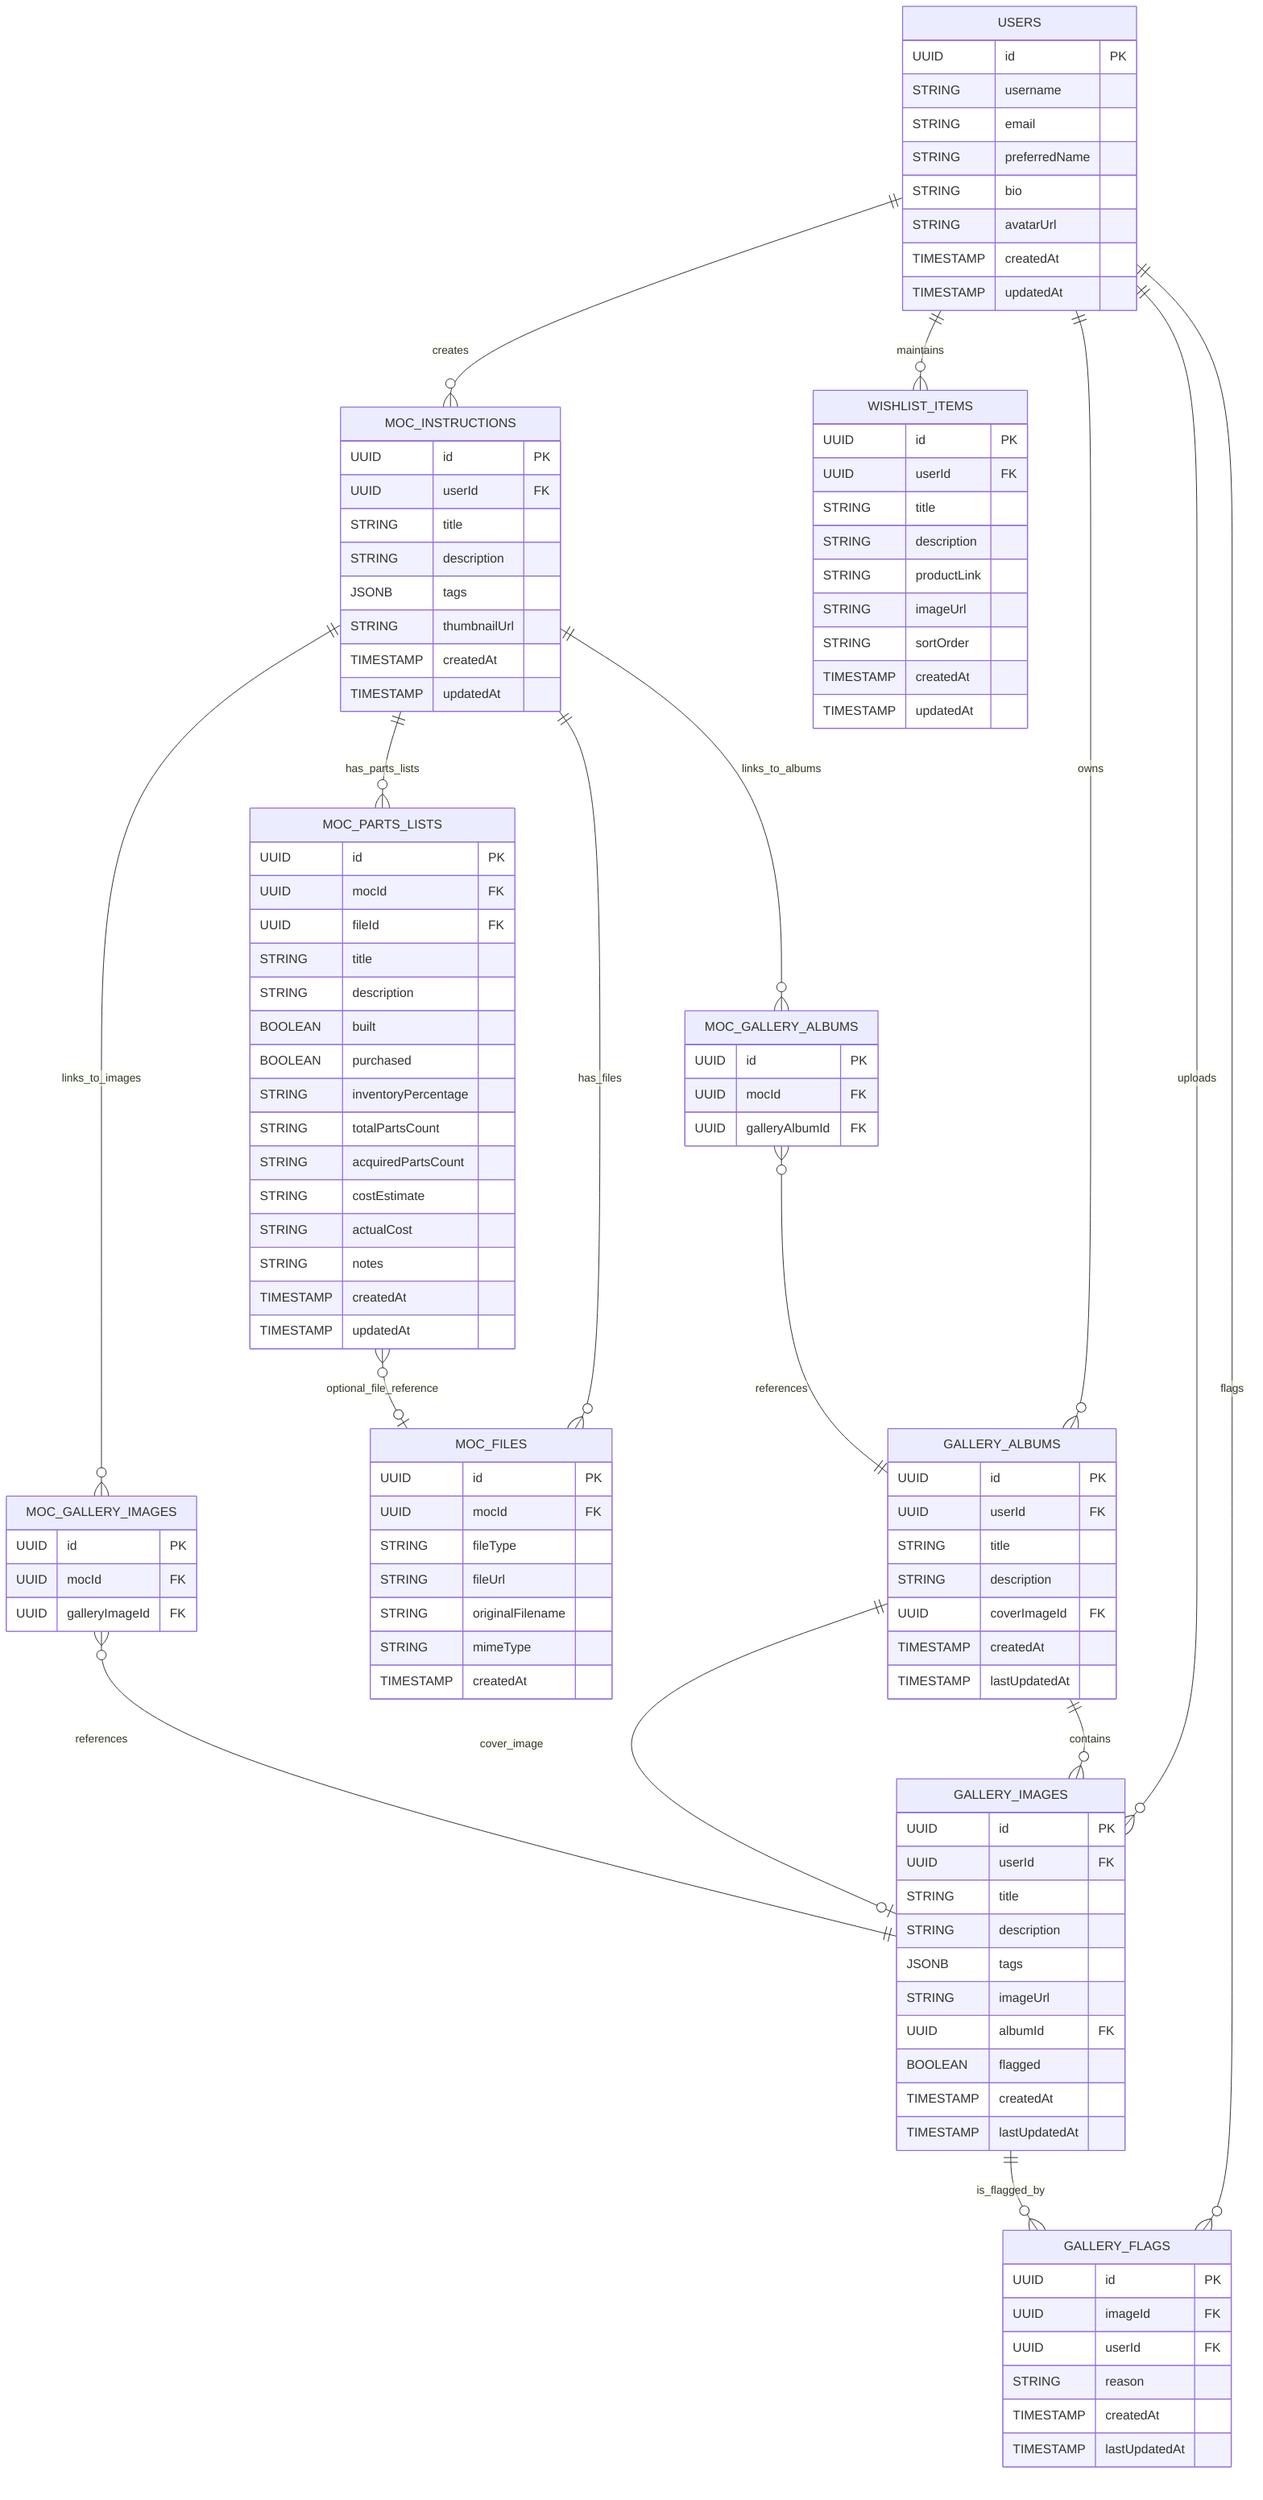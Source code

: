 erDiagram
  USERS {
    UUID id PK
    STRING username
    STRING email
    STRING preferredName
    STRING bio
    STRING avatarUrl
    TIMESTAMP createdAt
    TIMESTAMP updatedAt
  }
  
  GALLERY_ALBUMS {
    UUID id PK
    UUID userId FK
    STRING title
    STRING description
    UUID coverImageId FK
    TIMESTAMP createdAt
    TIMESTAMP lastUpdatedAt
  }
  
  GALLERY_IMAGES {
    UUID id PK
    UUID userId FK
    STRING title
    STRING description
    JSONB tags
    STRING imageUrl
    UUID albumId FK
    BOOLEAN flagged
    TIMESTAMP createdAt
    TIMESTAMP lastUpdatedAt
  }
  
  GALLERY_FLAGS {
    UUID id PK
    UUID imageId FK
    UUID userId FK
    STRING reason
    TIMESTAMP createdAt
    TIMESTAMP lastUpdatedAt
  }
  
  MOC_INSTRUCTIONS {
    UUID id PK
    UUID userId FK
    STRING title
    STRING description
    JSONB tags
    STRING thumbnailUrl
    TIMESTAMP createdAt
    TIMESTAMP updatedAt
  }
  
  MOC_FILES {
    UUID id PK
    UUID mocId FK
    STRING fileType
    STRING fileUrl
    STRING originalFilename
    STRING mimeType
    TIMESTAMP createdAt
  }
  
  MOC_GALLERY_IMAGES {
    UUID id PK
    UUID mocId FK
    UUID galleryImageId FK
  }
  
  MOC_GALLERY_ALBUMS {
    UUID id PK
    UUID mocId FK
    UUID galleryAlbumId FK
  }
  
  WISHLIST_ITEMS {
    UUID id PK
    UUID userId FK
    STRING title
    STRING description
    STRING productLink
    STRING imageUrl
    STRING sortOrder
    TIMESTAMP createdAt
    TIMESTAMP updatedAt
  }
  
  MOC_PARTS_LISTS {
    UUID id PK
    UUID mocId FK
    UUID fileId FK
    STRING title
    STRING description
    BOOLEAN built
    BOOLEAN purchased
    STRING inventoryPercentage
    STRING totalPartsCount
    STRING acquiredPartsCount
    STRING costEstimate
    STRING actualCost
    STRING notes
    TIMESTAMP createdAt
    TIMESTAMP updatedAt
  }
  
  %% User relationships
  USERS ||--o{ GALLERY_ALBUMS : owns
  USERS ||--o{ GALLERY_IMAGES : uploads
  USERS ||--o{ GALLERY_FLAGS : flags
  USERS ||--o{ MOC_INSTRUCTIONS : creates
  USERS ||--o{ WISHLIST_ITEMS : maintains
  
  %% Gallery relationships
  GALLERY_ALBUMS ||--o{ GALLERY_IMAGES : contains
  GALLERY_IMAGES ||--o{ GALLERY_FLAGS : is_flagged_by
  GALLERY_ALBUMS ||--o| GALLERY_IMAGES : cover_image
  
  %% MOC relationships
  MOC_INSTRUCTIONS ||--o{ MOC_FILES : has_files
  MOC_INSTRUCTIONS ||--o{ MOC_GALLERY_IMAGES : links_to_images
  MOC_INSTRUCTIONS ||--o{ MOC_GALLERY_ALBUMS : links_to_albums
  MOC_INSTRUCTIONS ||--o{ MOC_PARTS_LISTS : has_parts_lists
  
  %% Parts list relationships
  MOC_PARTS_LISTS }o--o| MOC_FILES : optional_file_reference
  
  %% Join table relationships
  MOC_GALLERY_IMAGES }o--|| GALLERY_IMAGES : references
  MOC_GALLERY_ALBUMS }o--|| GALLERY_ALBUMS : references